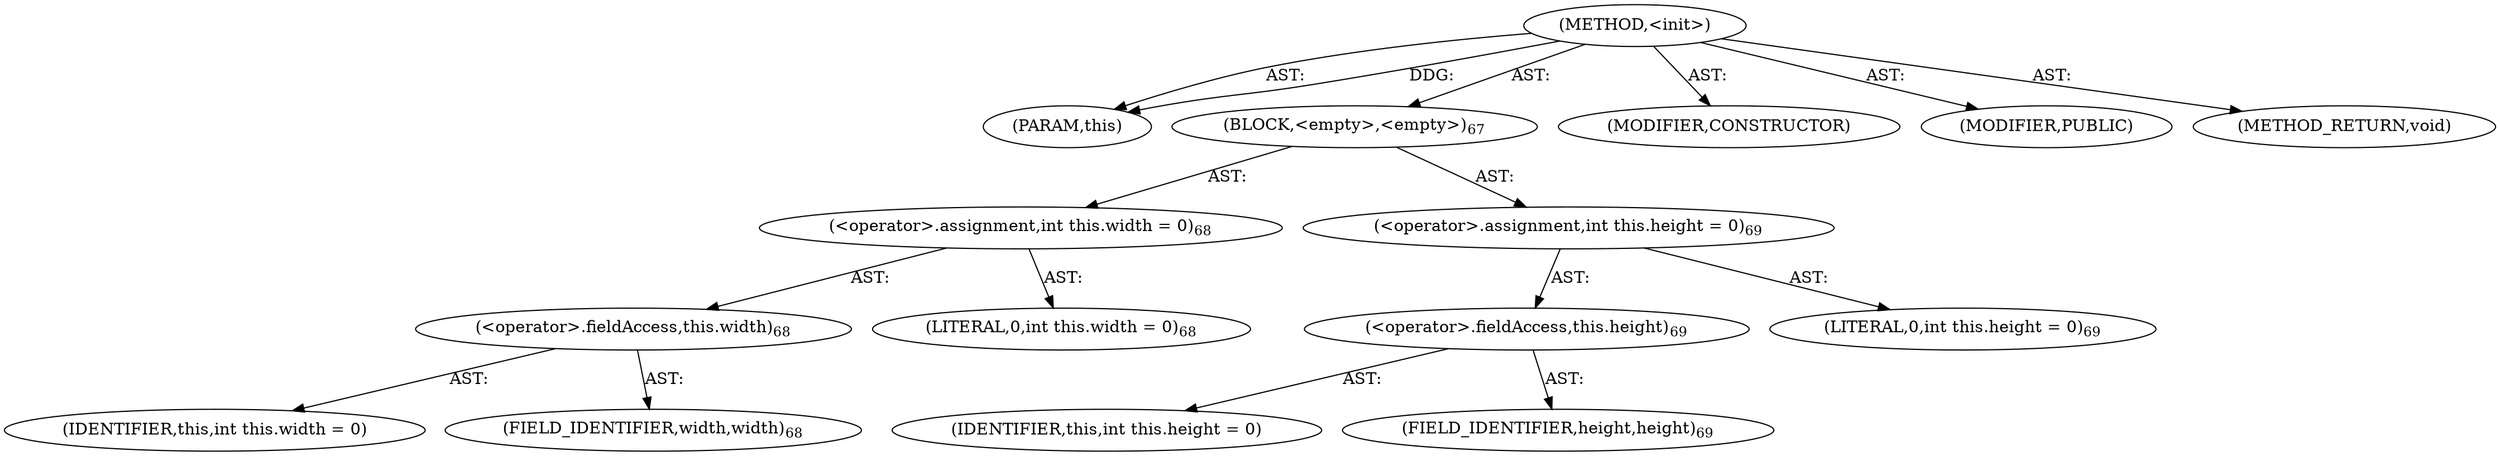 digraph "&lt;init&gt;" {  
"111669149699" [label = <(METHOD,&lt;init&gt;)> ]
"115964116997" [label = <(PARAM,this)> ]
"25769803787" [label = <(BLOCK,&lt;empty&gt;,&lt;empty&gt;)<SUB>67</SUB>> ]
"30064771133" [label = <(&lt;operator&gt;.assignment,int this.width = 0)<SUB>68</SUB>> ]
"30064771134" [label = <(&lt;operator&gt;.fieldAccess,this.width)<SUB>68</SUB>> ]
"68719476795" [label = <(IDENTIFIER,this,int this.width = 0)> ]
"55834574857" [label = <(FIELD_IDENTIFIER,width,width)<SUB>68</SUB>> ]
"90194313226" [label = <(LITERAL,0,int this.width = 0)<SUB>68</SUB>> ]
"30064771135" [label = <(&lt;operator&gt;.assignment,int this.height = 0)<SUB>69</SUB>> ]
"30064771136" [label = <(&lt;operator&gt;.fieldAccess,this.height)<SUB>69</SUB>> ]
"68719476796" [label = <(IDENTIFIER,this,int this.height = 0)> ]
"55834574858" [label = <(FIELD_IDENTIFIER,height,height)<SUB>69</SUB>> ]
"90194313227" [label = <(LITERAL,0,int this.height = 0)<SUB>69</SUB>> ]
"133143986184" [label = <(MODIFIER,CONSTRUCTOR)> ]
"133143986185" [label = <(MODIFIER,PUBLIC)> ]
"128849018883" [label = <(METHOD_RETURN,void)> ]
  "111669149699" -> "115964116997"  [ label = "AST: "] 
  "111669149699" -> "25769803787"  [ label = "AST: "] 
  "111669149699" -> "133143986184"  [ label = "AST: "] 
  "111669149699" -> "133143986185"  [ label = "AST: "] 
  "111669149699" -> "128849018883"  [ label = "AST: "] 
  "25769803787" -> "30064771133"  [ label = "AST: "] 
  "25769803787" -> "30064771135"  [ label = "AST: "] 
  "30064771133" -> "30064771134"  [ label = "AST: "] 
  "30064771133" -> "90194313226"  [ label = "AST: "] 
  "30064771134" -> "68719476795"  [ label = "AST: "] 
  "30064771134" -> "55834574857"  [ label = "AST: "] 
  "30064771135" -> "30064771136"  [ label = "AST: "] 
  "30064771135" -> "90194313227"  [ label = "AST: "] 
  "30064771136" -> "68719476796"  [ label = "AST: "] 
  "30064771136" -> "55834574858"  [ label = "AST: "] 
  "111669149699" -> "115964116997"  [ label = "DDG: "] 
}
